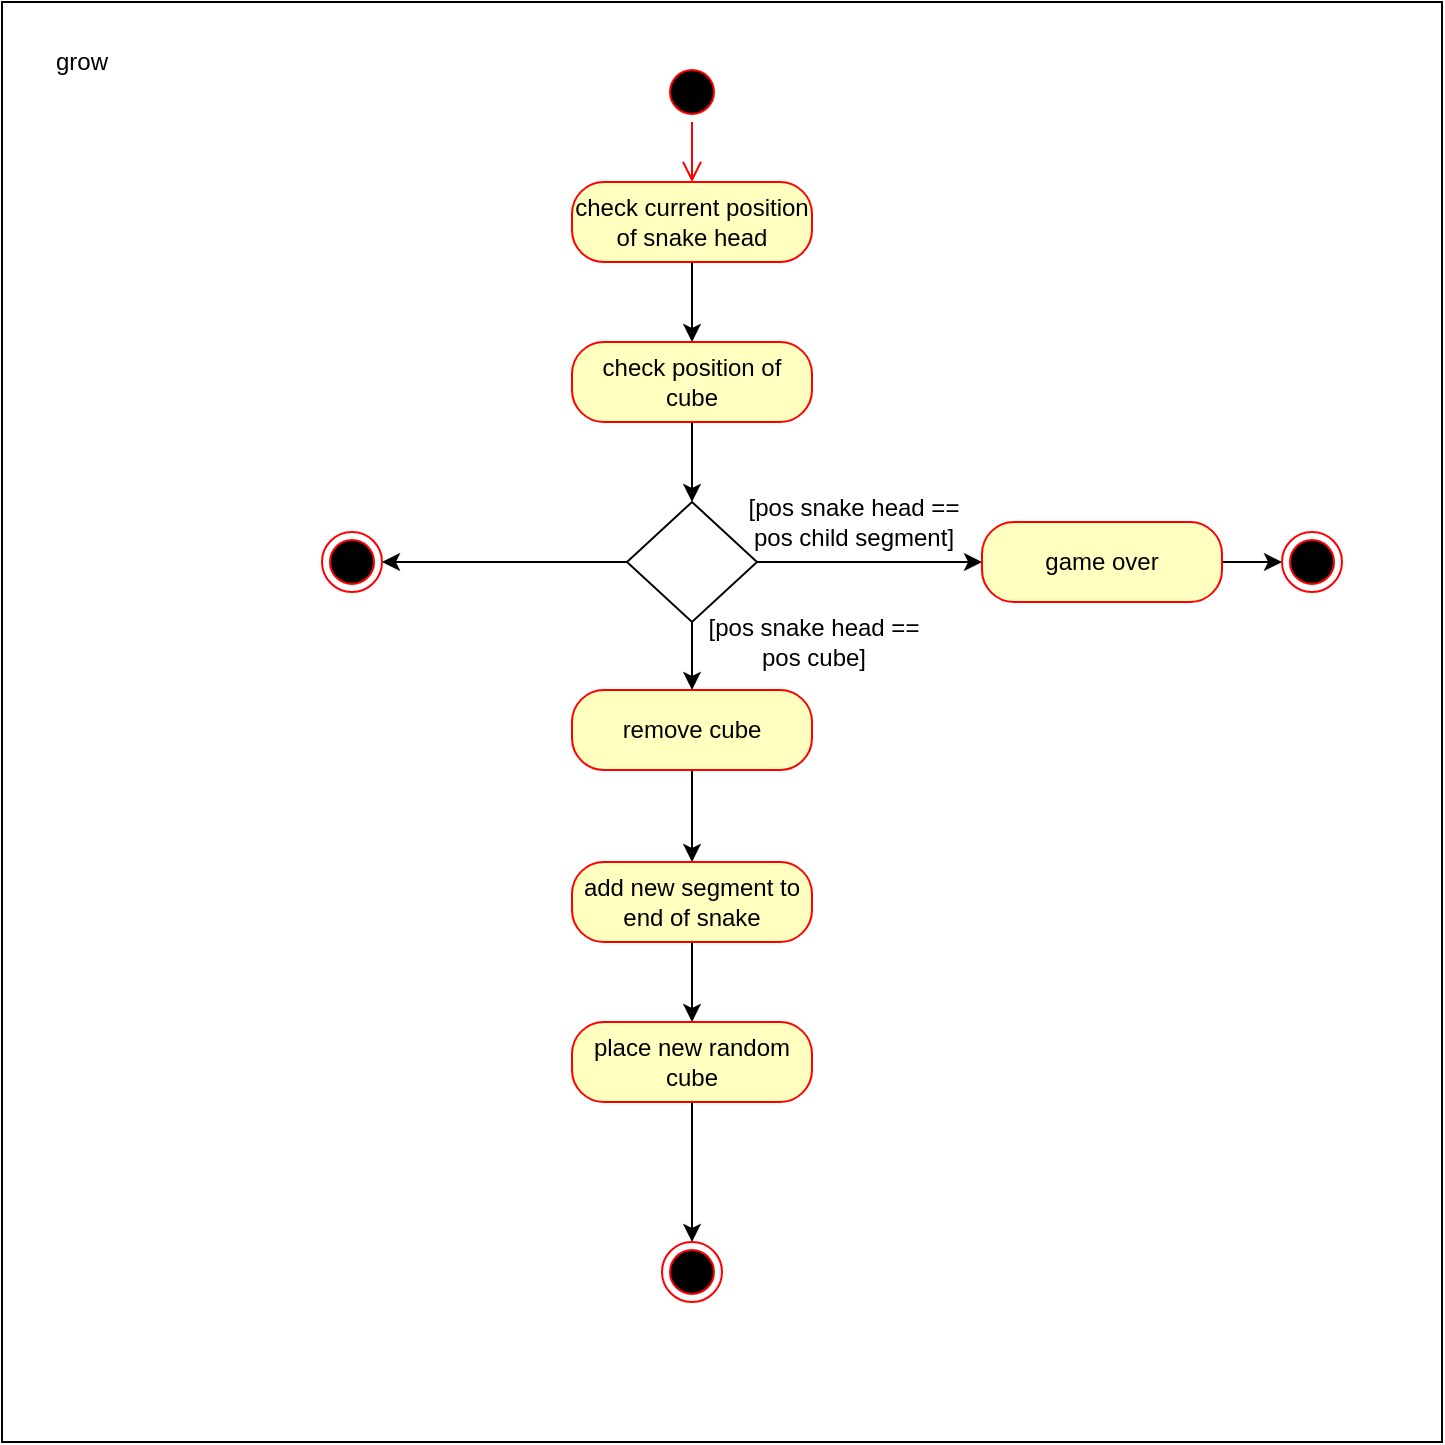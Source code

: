 <mxfile version="13.0.4" type="device"><diagram id="czTouaQgix5W36RL4vvt" name="Seite-1"><mxGraphModel dx="1422" dy="846" grid="1" gridSize="10" guides="1" tooltips="1" connect="1" arrows="1" fold="1" page="1" pageScale="1" pageWidth="1169" pageHeight="827" math="0" shadow="0"><root><mxCell id="0"/><mxCell id="1" parent="0"/><mxCell id="16e_ylN5eNZwj-zSPypE-1" value="" style="whiteSpace=wrap;html=1;aspect=fixed;" vertex="1" parent="1"><mxGeometry x="370" y="30" width="720" height="720" as="geometry"/></mxCell><mxCell id="16e_ylN5eNZwj-zSPypE-2" value="" style="ellipse;html=1;shape=startState;fillColor=#000000;strokeColor=#ff0000;" vertex="1" parent="1"><mxGeometry x="700" y="60" width="30" height="30" as="geometry"/></mxCell><mxCell id="16e_ylN5eNZwj-zSPypE-3" value="" style="edgeStyle=orthogonalEdgeStyle;html=1;verticalAlign=bottom;endArrow=open;endSize=8;strokeColor=#ff0000;" edge="1" source="16e_ylN5eNZwj-zSPypE-2" parent="1" target="16e_ylN5eNZwj-zSPypE-4"><mxGeometry relative="1" as="geometry"><mxPoint x="540" y="130" as="targetPoint"/></mxGeometry></mxCell><mxCell id="16e_ylN5eNZwj-zSPypE-7" value="" style="edgeStyle=orthogonalEdgeStyle;rounded=0;orthogonalLoop=1;jettySize=auto;html=1;" edge="1" parent="1" source="16e_ylN5eNZwj-zSPypE-4" target="16e_ylN5eNZwj-zSPypE-6"><mxGeometry relative="1" as="geometry"/></mxCell><mxCell id="16e_ylN5eNZwj-zSPypE-4" value="check current position of snake head" style="rounded=1;whiteSpace=wrap;html=1;arcSize=40;fontColor=#000000;fillColor=#ffffc0;strokeColor=#ff0000;" vertex="1" parent="1"><mxGeometry x="655" y="120" width="120" height="40" as="geometry"/></mxCell><mxCell id="16e_ylN5eNZwj-zSPypE-9" style="edgeStyle=orthogonalEdgeStyle;rounded=0;orthogonalLoop=1;jettySize=auto;html=1;" edge="1" parent="1" source="16e_ylN5eNZwj-zSPypE-6" target="16e_ylN5eNZwj-zSPypE-8"><mxGeometry relative="1" as="geometry"/></mxCell><mxCell id="16e_ylN5eNZwj-zSPypE-6" value="check position of cube" style="rounded=1;whiteSpace=wrap;html=1;arcSize=40;fontColor=#000000;fillColor=#ffffc0;strokeColor=#ff0000;" vertex="1" parent="1"><mxGeometry x="655" y="200" width="120" height="40" as="geometry"/></mxCell><mxCell id="16e_ylN5eNZwj-zSPypE-11" style="edgeStyle=orthogonalEdgeStyle;rounded=0;orthogonalLoop=1;jettySize=auto;html=1;" edge="1" parent="1" source="16e_ylN5eNZwj-zSPypE-8" target="16e_ylN5eNZwj-zSPypE-10"><mxGeometry relative="1" as="geometry"/></mxCell><mxCell id="16e_ylN5eNZwj-zSPypE-13" style="edgeStyle=orthogonalEdgeStyle;rounded=0;orthogonalLoop=1;jettySize=auto;html=1;" edge="1" parent="1" source="16e_ylN5eNZwj-zSPypE-8" target="16e_ylN5eNZwj-zSPypE-12"><mxGeometry relative="1" as="geometry"/></mxCell><mxCell id="16e_ylN5eNZwj-zSPypE-23" style="edgeStyle=orthogonalEdgeStyle;rounded=0;orthogonalLoop=1;jettySize=auto;html=1;" edge="1" parent="1" source="16e_ylN5eNZwj-zSPypE-8" target="16e_ylN5eNZwj-zSPypE-20"><mxGeometry relative="1" as="geometry"/></mxCell><mxCell id="16e_ylN5eNZwj-zSPypE-8" value="" style="rhombus;whiteSpace=wrap;html=1;" vertex="1" parent="1"><mxGeometry x="682.5" y="280" width="65" height="60" as="geometry"/></mxCell><mxCell id="16e_ylN5eNZwj-zSPypE-15" value="" style="edgeStyle=orthogonalEdgeStyle;rounded=0;orthogonalLoop=1;jettySize=auto;html=1;" edge="1" parent="1" source="16e_ylN5eNZwj-zSPypE-10" target="16e_ylN5eNZwj-zSPypE-14"><mxGeometry relative="1" as="geometry"/></mxCell><mxCell id="16e_ylN5eNZwj-zSPypE-10" value="remove cube" style="rounded=1;whiteSpace=wrap;html=1;arcSize=40;fontColor=#000000;fillColor=#ffffc0;strokeColor=#ff0000;" vertex="1" parent="1"><mxGeometry x="655" y="374" width="120" height="40" as="geometry"/></mxCell><mxCell id="16e_ylN5eNZwj-zSPypE-17" value="" style="edgeStyle=orthogonalEdgeStyle;rounded=0;orthogonalLoop=1;jettySize=auto;html=1;" edge="1" parent="1" source="16e_ylN5eNZwj-zSPypE-14" target="16e_ylN5eNZwj-zSPypE-16"><mxGeometry relative="1" as="geometry"/></mxCell><mxCell id="16e_ylN5eNZwj-zSPypE-14" value="add new segment to end of snake" style="rounded=1;whiteSpace=wrap;html=1;arcSize=40;fontColor=#000000;fillColor=#ffffc0;strokeColor=#ff0000;" vertex="1" parent="1"><mxGeometry x="655" y="460" width="120" height="40" as="geometry"/></mxCell><mxCell id="16e_ylN5eNZwj-zSPypE-19" style="edgeStyle=orthogonalEdgeStyle;rounded=0;orthogonalLoop=1;jettySize=auto;html=1;" edge="1" parent="1" source="16e_ylN5eNZwj-zSPypE-16" target="16e_ylN5eNZwj-zSPypE-18"><mxGeometry relative="1" as="geometry"/></mxCell><mxCell id="16e_ylN5eNZwj-zSPypE-16" value="place new random cube" style="rounded=1;whiteSpace=wrap;html=1;arcSize=40;fontColor=#000000;fillColor=#ffffc0;strokeColor=#ff0000;" vertex="1" parent="1"><mxGeometry x="655" y="540" width="120" height="40" as="geometry"/></mxCell><mxCell id="16e_ylN5eNZwj-zSPypE-12" value="" style="ellipse;html=1;shape=endState;fillColor=#000000;strokeColor=#ff0000;" vertex="1" parent="1"><mxGeometry x="530" y="295" width="30" height="30" as="geometry"/></mxCell><mxCell id="16e_ylN5eNZwj-zSPypE-18" value="" style="ellipse;html=1;shape=endState;fillColor=#000000;strokeColor=#ff0000;" vertex="1" parent="1"><mxGeometry x="700" y="650" width="30" height="30" as="geometry"/></mxCell><mxCell id="16e_ylN5eNZwj-zSPypE-22" style="edgeStyle=orthogonalEdgeStyle;rounded=0;orthogonalLoop=1;jettySize=auto;html=1;" edge="1" parent="1" source="16e_ylN5eNZwj-zSPypE-20" target="16e_ylN5eNZwj-zSPypE-21"><mxGeometry relative="1" as="geometry"/></mxCell><mxCell id="16e_ylN5eNZwj-zSPypE-20" value="game over" style="rounded=1;whiteSpace=wrap;html=1;arcSize=40;fontColor=#000000;fillColor=#ffffc0;strokeColor=#ff0000;" vertex="1" parent="1"><mxGeometry x="860" y="290" width="120" height="40" as="geometry"/></mxCell><mxCell id="16e_ylN5eNZwj-zSPypE-21" value="" style="ellipse;html=1;shape=endState;fillColor=#000000;strokeColor=#ff0000;" vertex="1" parent="1"><mxGeometry x="1010" y="295" width="30" height="30" as="geometry"/></mxCell><mxCell id="16e_ylN5eNZwj-zSPypE-24" value="[pos snake head == pos child segment]" style="text;html=1;strokeColor=none;fillColor=none;align=center;verticalAlign=middle;whiteSpace=wrap;rounded=0;" vertex="1" parent="1"><mxGeometry x="740" y="280" width="112" height="20" as="geometry"/></mxCell><mxCell id="16e_ylN5eNZwj-zSPypE-25" value="[pos snake head == pos cube]" style="text;html=1;strokeColor=none;fillColor=none;align=center;verticalAlign=middle;whiteSpace=wrap;rounded=0;" vertex="1" parent="1"><mxGeometry x="720" y="340" width="112" height="20" as="geometry"/></mxCell><mxCell id="16e_ylN5eNZwj-zSPypE-26" value="grow" style="text;html=1;strokeColor=none;fillColor=none;align=center;verticalAlign=middle;whiteSpace=wrap;rounded=0;" vertex="1" parent="1"><mxGeometry x="390" y="50" width="40" height="20" as="geometry"/></mxCell></root></mxGraphModel></diagram></mxfile>